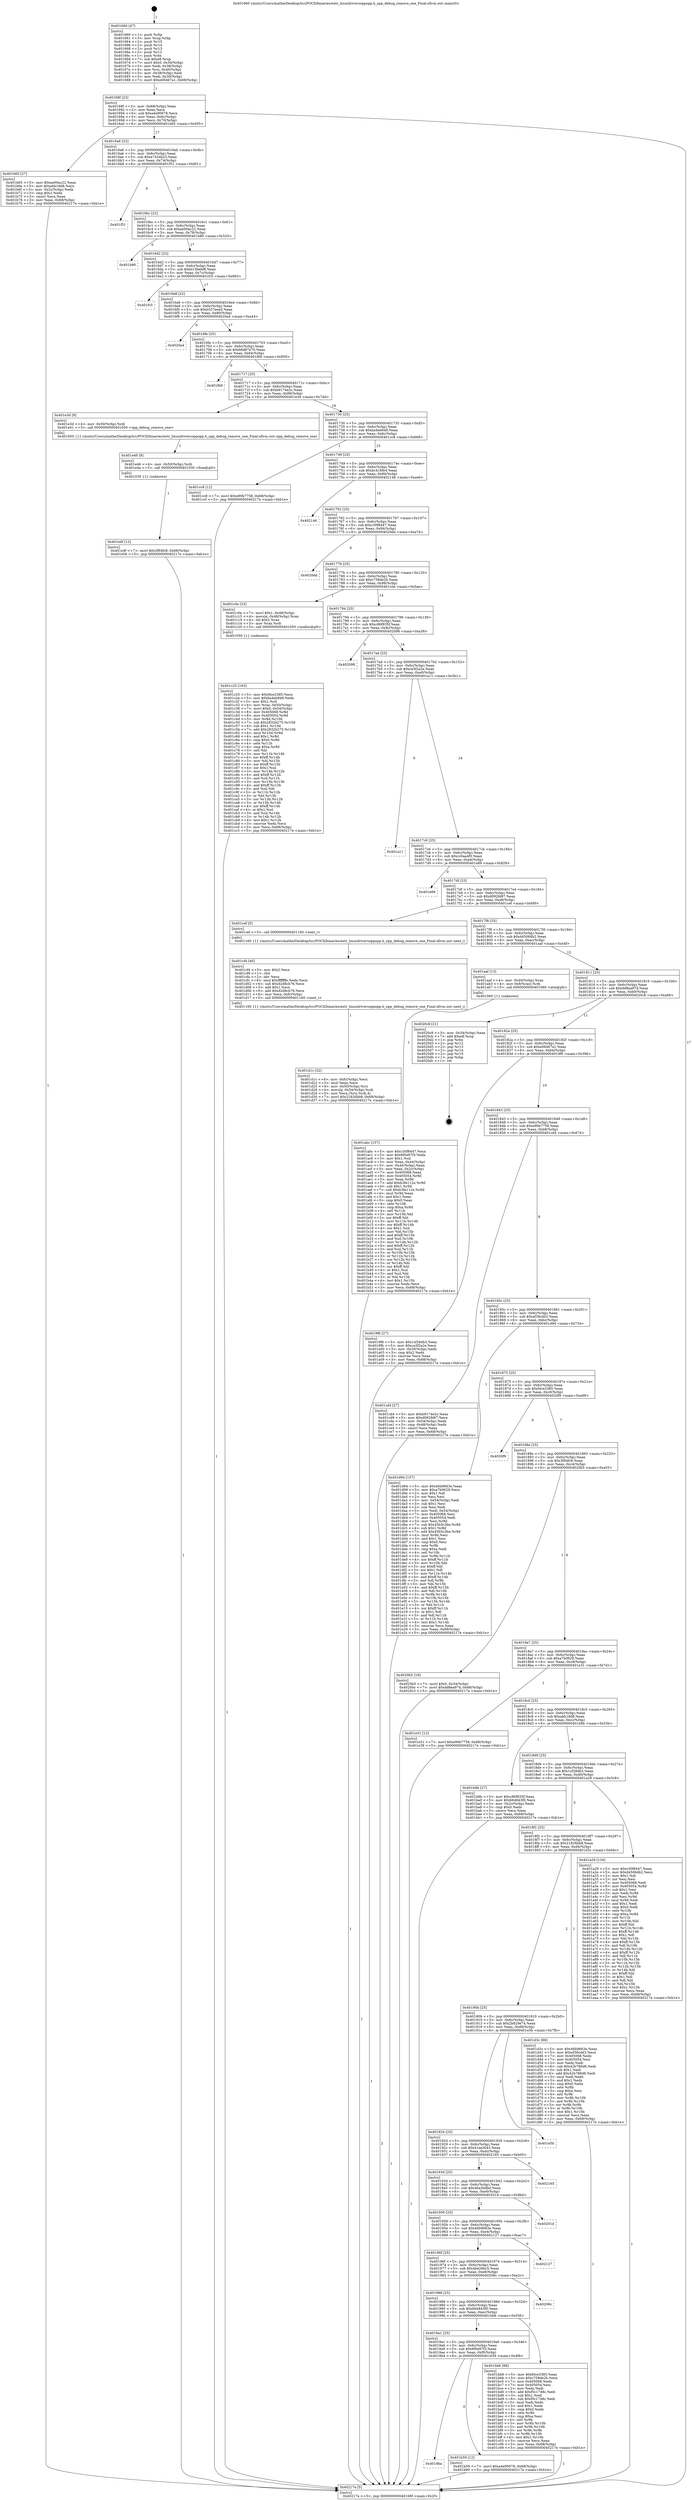 digraph "0x401660" {
  label = "0x401660 (/mnt/c/Users/mathe/Desktop/tcc/POCII/binaries/extr_linuxdriversoppopp.h_opp_debug_remove_one_Final-ollvm.out::main(0))"
  labelloc = "t"
  node[shape=record]

  Entry [label="",width=0.3,height=0.3,shape=circle,fillcolor=black,style=filled]
  "0x40168f" [label="{
     0x40168f [23]\l
     | [instrs]\l
     &nbsp;&nbsp;0x40168f \<+3\>: mov -0x68(%rbp),%eax\l
     &nbsp;&nbsp;0x401692 \<+2\>: mov %eax,%ecx\l
     &nbsp;&nbsp;0x401694 \<+6\>: sub $0xa4e90678,%ecx\l
     &nbsp;&nbsp;0x40169a \<+3\>: mov %eax,-0x6c(%rbp)\l
     &nbsp;&nbsp;0x40169d \<+3\>: mov %ecx,-0x70(%rbp)\l
     &nbsp;&nbsp;0x4016a0 \<+6\>: je 0000000000401b65 \<main+0x505\>\l
  }"]
  "0x401b65" [label="{
     0x401b65 [27]\l
     | [instrs]\l
     &nbsp;&nbsp;0x401b65 \<+5\>: mov $0xae00ac22,%eax\l
     &nbsp;&nbsp;0x401b6a \<+5\>: mov $0xabb18d8,%ecx\l
     &nbsp;&nbsp;0x401b6f \<+3\>: mov -0x2c(%rbp),%edx\l
     &nbsp;&nbsp;0x401b72 \<+3\>: cmp $0x1,%edx\l
     &nbsp;&nbsp;0x401b75 \<+3\>: cmovl %ecx,%eax\l
     &nbsp;&nbsp;0x401b78 \<+3\>: mov %eax,-0x68(%rbp)\l
     &nbsp;&nbsp;0x401b7b \<+5\>: jmp 000000000040217e \<main+0xb1e\>\l
  }"]
  "0x4016a6" [label="{
     0x4016a6 [22]\l
     | [instrs]\l
     &nbsp;&nbsp;0x4016a6 \<+5\>: jmp 00000000004016ab \<main+0x4b\>\l
     &nbsp;&nbsp;0x4016ab \<+3\>: mov -0x6c(%rbp),%eax\l
     &nbsp;&nbsp;0x4016ae \<+5\>: sub $0xa7434b23,%eax\l
     &nbsp;&nbsp;0x4016b3 \<+3\>: mov %eax,-0x74(%rbp)\l
     &nbsp;&nbsp;0x4016b6 \<+6\>: je 0000000000401f51 \<main+0x8f1\>\l
  }"]
  Exit [label="",width=0.3,height=0.3,shape=circle,fillcolor=black,style=filled,peripheries=2]
  "0x401f51" [label="{
     0x401f51\l
  }", style=dashed]
  "0x4016bc" [label="{
     0x4016bc [22]\l
     | [instrs]\l
     &nbsp;&nbsp;0x4016bc \<+5\>: jmp 00000000004016c1 \<main+0x61\>\l
     &nbsp;&nbsp;0x4016c1 \<+3\>: mov -0x6c(%rbp),%eax\l
     &nbsp;&nbsp;0x4016c4 \<+5\>: sub $0xae00ac22,%eax\l
     &nbsp;&nbsp;0x4016c9 \<+3\>: mov %eax,-0x78(%rbp)\l
     &nbsp;&nbsp;0x4016cc \<+6\>: je 0000000000401b80 \<main+0x520\>\l
  }"]
  "0x401e4f" [label="{
     0x401e4f [12]\l
     | [instrs]\l
     &nbsp;&nbsp;0x401e4f \<+7\>: movl $0x3f94fc8,-0x68(%rbp)\l
     &nbsp;&nbsp;0x401e56 \<+5\>: jmp 000000000040217e \<main+0xb1e\>\l
  }"]
  "0x401b80" [label="{
     0x401b80\l
  }", style=dashed]
  "0x4016d2" [label="{
     0x4016d2 [22]\l
     | [instrs]\l
     &nbsp;&nbsp;0x4016d2 \<+5\>: jmp 00000000004016d7 \<main+0x77\>\l
     &nbsp;&nbsp;0x4016d7 \<+3\>: mov -0x6c(%rbp),%eax\l
     &nbsp;&nbsp;0x4016da \<+5\>: sub $0xb13bebf8,%eax\l
     &nbsp;&nbsp;0x4016df \<+3\>: mov %eax,-0x7c(%rbp)\l
     &nbsp;&nbsp;0x4016e2 \<+6\>: je 0000000000401fc5 \<main+0x965\>\l
  }"]
  "0x401e46" [label="{
     0x401e46 [9]\l
     | [instrs]\l
     &nbsp;&nbsp;0x401e46 \<+4\>: mov -0x50(%rbp),%rdi\l
     &nbsp;&nbsp;0x401e4a \<+5\>: call 0000000000401030 \<free@plt\>\l
     | [calls]\l
     &nbsp;&nbsp;0x401030 \{1\} (unknown)\l
  }"]
  "0x401fc5" [label="{
     0x401fc5\l
  }", style=dashed]
  "0x4016e8" [label="{
     0x4016e8 [22]\l
     | [instrs]\l
     &nbsp;&nbsp;0x4016e8 \<+5\>: jmp 00000000004016ed \<main+0x8d\>\l
     &nbsp;&nbsp;0x4016ed \<+3\>: mov -0x6c(%rbp),%eax\l
     &nbsp;&nbsp;0x4016f0 \<+5\>: sub $0xb537eea5,%eax\l
     &nbsp;&nbsp;0x4016f5 \<+3\>: mov %eax,-0x80(%rbp)\l
     &nbsp;&nbsp;0x4016f8 \<+6\>: je 00000000004020a4 \<main+0xa44\>\l
  }"]
  "0x401d1c" [label="{
     0x401d1c [32]\l
     | [instrs]\l
     &nbsp;&nbsp;0x401d1c \<+6\>: mov -0xfc(%rbp),%ecx\l
     &nbsp;&nbsp;0x401d22 \<+3\>: imul %eax,%ecx\l
     &nbsp;&nbsp;0x401d25 \<+4\>: mov -0x50(%rbp),%rsi\l
     &nbsp;&nbsp;0x401d29 \<+4\>: movslq -0x54(%rbp),%rdi\l
     &nbsp;&nbsp;0x401d2d \<+3\>: mov %ecx,(%rsi,%rdi,4)\l
     &nbsp;&nbsp;0x401d30 \<+7\>: movl $0x21826bb8,-0x68(%rbp)\l
     &nbsp;&nbsp;0x401d37 \<+5\>: jmp 000000000040217e \<main+0xb1e\>\l
  }"]
  "0x4020a4" [label="{
     0x4020a4\l
  }", style=dashed]
  "0x4016fe" [label="{
     0x4016fe [25]\l
     | [instrs]\l
     &nbsp;&nbsp;0x4016fe \<+5\>: jmp 0000000000401703 \<main+0xa3\>\l
     &nbsp;&nbsp;0x401703 \<+3\>: mov -0x6c(%rbp),%eax\l
     &nbsp;&nbsp;0x401706 \<+5\>: sub $0xb6d87e70,%eax\l
     &nbsp;&nbsp;0x40170b \<+6\>: mov %eax,-0x84(%rbp)\l
     &nbsp;&nbsp;0x401711 \<+6\>: je 0000000000401fb9 \<main+0x959\>\l
  }"]
  "0x401cf4" [label="{
     0x401cf4 [40]\l
     | [instrs]\l
     &nbsp;&nbsp;0x401cf4 \<+5\>: mov $0x2,%ecx\l
     &nbsp;&nbsp;0x401cf9 \<+1\>: cltd\l
     &nbsp;&nbsp;0x401cfa \<+2\>: idiv %ecx\l
     &nbsp;&nbsp;0x401cfc \<+6\>: imul $0xfffffffe,%edx,%ecx\l
     &nbsp;&nbsp;0x401d02 \<+6\>: sub $0xd2d8cb76,%ecx\l
     &nbsp;&nbsp;0x401d08 \<+3\>: add $0x1,%ecx\l
     &nbsp;&nbsp;0x401d0b \<+6\>: add $0xd2d8cb76,%ecx\l
     &nbsp;&nbsp;0x401d11 \<+6\>: mov %ecx,-0xfc(%rbp)\l
     &nbsp;&nbsp;0x401d17 \<+5\>: call 0000000000401160 \<next_i\>\l
     | [calls]\l
     &nbsp;&nbsp;0x401160 \{1\} (/mnt/c/Users/mathe/Desktop/tcc/POCII/binaries/extr_linuxdriversoppopp.h_opp_debug_remove_one_Final-ollvm.out::next_i)\l
  }"]
  "0x401fb9" [label="{
     0x401fb9\l
  }", style=dashed]
  "0x401717" [label="{
     0x401717 [25]\l
     | [instrs]\l
     &nbsp;&nbsp;0x401717 \<+5\>: jmp 000000000040171c \<main+0xbc\>\l
     &nbsp;&nbsp;0x40171c \<+3\>: mov -0x6c(%rbp),%eax\l
     &nbsp;&nbsp;0x40171f \<+5\>: sub $0xb9174e2c,%eax\l
     &nbsp;&nbsp;0x401724 \<+6\>: mov %eax,-0x88(%rbp)\l
     &nbsp;&nbsp;0x40172a \<+6\>: je 0000000000401e3d \<main+0x7dd\>\l
  }"]
  "0x401c25" [label="{
     0x401c25 [163]\l
     | [instrs]\l
     &nbsp;&nbsp;0x401c25 \<+5\>: mov $0xf4ce3385,%ecx\l
     &nbsp;&nbsp;0x401c2a \<+5\>: mov $0xba4eb949,%edx\l
     &nbsp;&nbsp;0x401c2f \<+3\>: mov $0x1,%sil\l
     &nbsp;&nbsp;0x401c32 \<+4\>: mov %rax,-0x50(%rbp)\l
     &nbsp;&nbsp;0x401c36 \<+7\>: movl $0x0,-0x54(%rbp)\l
     &nbsp;&nbsp;0x401c3d \<+8\>: mov 0x405068,%r8d\l
     &nbsp;&nbsp;0x401c45 \<+8\>: mov 0x405054,%r9d\l
     &nbsp;&nbsp;0x401c4d \<+3\>: mov %r8d,%r10d\l
     &nbsp;&nbsp;0x401c50 \<+7\>: sub $0x2832b275,%r10d\l
     &nbsp;&nbsp;0x401c57 \<+4\>: sub $0x1,%r10d\l
     &nbsp;&nbsp;0x401c5b \<+7\>: add $0x2832b275,%r10d\l
     &nbsp;&nbsp;0x401c62 \<+4\>: imul %r10d,%r8d\l
     &nbsp;&nbsp;0x401c66 \<+4\>: and $0x1,%r8d\l
     &nbsp;&nbsp;0x401c6a \<+4\>: cmp $0x0,%r8d\l
     &nbsp;&nbsp;0x401c6e \<+4\>: sete %r11b\l
     &nbsp;&nbsp;0x401c72 \<+4\>: cmp $0xa,%r9d\l
     &nbsp;&nbsp;0x401c76 \<+3\>: setl %bl\l
     &nbsp;&nbsp;0x401c79 \<+3\>: mov %r11b,%r14b\l
     &nbsp;&nbsp;0x401c7c \<+4\>: xor $0xff,%r14b\l
     &nbsp;&nbsp;0x401c80 \<+3\>: mov %bl,%r15b\l
     &nbsp;&nbsp;0x401c83 \<+4\>: xor $0xff,%r15b\l
     &nbsp;&nbsp;0x401c87 \<+4\>: xor $0x1,%sil\l
     &nbsp;&nbsp;0x401c8b \<+3\>: mov %r14b,%r12b\l
     &nbsp;&nbsp;0x401c8e \<+4\>: and $0xff,%r12b\l
     &nbsp;&nbsp;0x401c92 \<+3\>: and %sil,%r11b\l
     &nbsp;&nbsp;0x401c95 \<+3\>: mov %r15b,%r13b\l
     &nbsp;&nbsp;0x401c98 \<+4\>: and $0xff,%r13b\l
     &nbsp;&nbsp;0x401c9c \<+3\>: and %sil,%bl\l
     &nbsp;&nbsp;0x401c9f \<+3\>: or %r11b,%r12b\l
     &nbsp;&nbsp;0x401ca2 \<+3\>: or %bl,%r13b\l
     &nbsp;&nbsp;0x401ca5 \<+3\>: xor %r13b,%r12b\l
     &nbsp;&nbsp;0x401ca8 \<+3\>: or %r15b,%r14b\l
     &nbsp;&nbsp;0x401cab \<+4\>: xor $0xff,%r14b\l
     &nbsp;&nbsp;0x401caf \<+4\>: or $0x1,%sil\l
     &nbsp;&nbsp;0x401cb3 \<+3\>: and %sil,%r14b\l
     &nbsp;&nbsp;0x401cb6 \<+3\>: or %r14b,%r12b\l
     &nbsp;&nbsp;0x401cb9 \<+4\>: test $0x1,%r12b\l
     &nbsp;&nbsp;0x401cbd \<+3\>: cmovne %edx,%ecx\l
     &nbsp;&nbsp;0x401cc0 \<+3\>: mov %ecx,-0x68(%rbp)\l
     &nbsp;&nbsp;0x401cc3 \<+5\>: jmp 000000000040217e \<main+0xb1e\>\l
  }"]
  "0x401e3d" [label="{
     0x401e3d [9]\l
     | [instrs]\l
     &nbsp;&nbsp;0x401e3d \<+4\>: mov -0x50(%rbp),%rdi\l
     &nbsp;&nbsp;0x401e41 \<+5\>: call 0000000000401650 \<opp_debug_remove_one\>\l
     | [calls]\l
     &nbsp;&nbsp;0x401650 \{1\} (/mnt/c/Users/mathe/Desktop/tcc/POCII/binaries/extr_linuxdriversoppopp.h_opp_debug_remove_one_Final-ollvm.out::opp_debug_remove_one)\l
  }"]
  "0x401730" [label="{
     0x401730 [25]\l
     | [instrs]\l
     &nbsp;&nbsp;0x401730 \<+5\>: jmp 0000000000401735 \<main+0xd5\>\l
     &nbsp;&nbsp;0x401735 \<+3\>: mov -0x6c(%rbp),%eax\l
     &nbsp;&nbsp;0x401738 \<+5\>: sub $0xba4eb949,%eax\l
     &nbsp;&nbsp;0x40173d \<+6\>: mov %eax,-0x8c(%rbp)\l
     &nbsp;&nbsp;0x401743 \<+6\>: je 0000000000401cc8 \<main+0x668\>\l
  }"]
  "0x4019ba" [label="{
     0x4019ba\l
  }", style=dashed]
  "0x401cc8" [label="{
     0x401cc8 [12]\l
     | [instrs]\l
     &nbsp;&nbsp;0x401cc8 \<+7\>: movl $0xe90b7758,-0x68(%rbp)\l
     &nbsp;&nbsp;0x401ccf \<+5\>: jmp 000000000040217e \<main+0xb1e\>\l
  }"]
  "0x401749" [label="{
     0x401749 [25]\l
     | [instrs]\l
     &nbsp;&nbsp;0x401749 \<+5\>: jmp 000000000040174e \<main+0xee\>\l
     &nbsp;&nbsp;0x40174e \<+3\>: mov -0x6c(%rbp),%eax\l
     &nbsp;&nbsp;0x401751 \<+5\>: sub $0xbc418fe4,%eax\l
     &nbsp;&nbsp;0x401756 \<+6\>: mov %eax,-0x90(%rbp)\l
     &nbsp;&nbsp;0x40175c \<+6\>: je 0000000000402146 \<main+0xae6\>\l
  }"]
  "0x401b59" [label="{
     0x401b59 [12]\l
     | [instrs]\l
     &nbsp;&nbsp;0x401b59 \<+7\>: movl $0xa4e90678,-0x68(%rbp)\l
     &nbsp;&nbsp;0x401b60 \<+5\>: jmp 000000000040217e \<main+0xb1e\>\l
  }"]
  "0x402146" [label="{
     0x402146\l
  }", style=dashed]
  "0x401762" [label="{
     0x401762 [25]\l
     | [instrs]\l
     &nbsp;&nbsp;0x401762 \<+5\>: jmp 0000000000401767 \<main+0x107\>\l
     &nbsp;&nbsp;0x401767 \<+3\>: mov -0x6c(%rbp),%eax\l
     &nbsp;&nbsp;0x40176a \<+5\>: sub $0xc30f8447,%eax\l
     &nbsp;&nbsp;0x40176f \<+6\>: mov %eax,-0x94(%rbp)\l
     &nbsp;&nbsp;0x401775 \<+6\>: je 00000000004020dd \<main+0xa7d\>\l
  }"]
  "0x4019a1" [label="{
     0x4019a1 [25]\l
     | [instrs]\l
     &nbsp;&nbsp;0x4019a1 \<+5\>: jmp 00000000004019a6 \<main+0x346\>\l
     &nbsp;&nbsp;0x4019a6 \<+3\>: mov -0x6c(%rbp),%eax\l
     &nbsp;&nbsp;0x4019a9 \<+5\>: sub $0x6f0e97f3,%eax\l
     &nbsp;&nbsp;0x4019ae \<+6\>: mov %eax,-0xf0(%rbp)\l
     &nbsp;&nbsp;0x4019b4 \<+6\>: je 0000000000401b59 \<main+0x4f9\>\l
  }"]
  "0x4020dd" [label="{
     0x4020dd\l
  }", style=dashed]
  "0x40177b" [label="{
     0x40177b [25]\l
     | [instrs]\l
     &nbsp;&nbsp;0x40177b \<+5\>: jmp 0000000000401780 \<main+0x120\>\l
     &nbsp;&nbsp;0x401780 \<+3\>: mov -0x6c(%rbp),%eax\l
     &nbsp;&nbsp;0x401783 \<+5\>: sub $0xc758de2b,%eax\l
     &nbsp;&nbsp;0x401788 \<+6\>: mov %eax,-0x98(%rbp)\l
     &nbsp;&nbsp;0x40178e \<+6\>: je 0000000000401c0e \<main+0x5ae\>\l
  }"]
  "0x401bb6" [label="{
     0x401bb6 [88]\l
     | [instrs]\l
     &nbsp;&nbsp;0x401bb6 \<+5\>: mov $0xf4ce3385,%eax\l
     &nbsp;&nbsp;0x401bbb \<+5\>: mov $0xc758de2b,%ecx\l
     &nbsp;&nbsp;0x401bc0 \<+7\>: mov 0x405068,%edx\l
     &nbsp;&nbsp;0x401bc7 \<+7\>: mov 0x405054,%esi\l
     &nbsp;&nbsp;0x401bce \<+2\>: mov %edx,%edi\l
     &nbsp;&nbsp;0x401bd0 \<+6\>: add $0xf5c1748c,%edi\l
     &nbsp;&nbsp;0x401bd6 \<+3\>: sub $0x1,%edi\l
     &nbsp;&nbsp;0x401bd9 \<+6\>: sub $0xf5c1748c,%edi\l
     &nbsp;&nbsp;0x401bdf \<+3\>: imul %edi,%edx\l
     &nbsp;&nbsp;0x401be2 \<+3\>: and $0x1,%edx\l
     &nbsp;&nbsp;0x401be5 \<+3\>: cmp $0x0,%edx\l
     &nbsp;&nbsp;0x401be8 \<+4\>: sete %r8b\l
     &nbsp;&nbsp;0x401bec \<+3\>: cmp $0xa,%esi\l
     &nbsp;&nbsp;0x401bef \<+4\>: setl %r9b\l
     &nbsp;&nbsp;0x401bf3 \<+3\>: mov %r8b,%r10b\l
     &nbsp;&nbsp;0x401bf6 \<+3\>: and %r9b,%r10b\l
     &nbsp;&nbsp;0x401bf9 \<+3\>: xor %r9b,%r8b\l
     &nbsp;&nbsp;0x401bfc \<+3\>: or %r8b,%r10b\l
     &nbsp;&nbsp;0x401bff \<+4\>: test $0x1,%r10b\l
     &nbsp;&nbsp;0x401c03 \<+3\>: cmovne %ecx,%eax\l
     &nbsp;&nbsp;0x401c06 \<+3\>: mov %eax,-0x68(%rbp)\l
     &nbsp;&nbsp;0x401c09 \<+5\>: jmp 000000000040217e \<main+0xb1e\>\l
  }"]
  "0x401c0e" [label="{
     0x401c0e [23]\l
     | [instrs]\l
     &nbsp;&nbsp;0x401c0e \<+7\>: movl $0x1,-0x48(%rbp)\l
     &nbsp;&nbsp;0x401c15 \<+4\>: movslq -0x48(%rbp),%rax\l
     &nbsp;&nbsp;0x401c19 \<+4\>: shl $0x2,%rax\l
     &nbsp;&nbsp;0x401c1d \<+3\>: mov %rax,%rdi\l
     &nbsp;&nbsp;0x401c20 \<+5\>: call 0000000000401050 \<malloc@plt\>\l
     | [calls]\l
     &nbsp;&nbsp;0x401050 \{1\} (unknown)\l
  }"]
  "0x401794" [label="{
     0x401794 [25]\l
     | [instrs]\l
     &nbsp;&nbsp;0x401794 \<+5\>: jmp 0000000000401799 \<main+0x139\>\l
     &nbsp;&nbsp;0x401799 \<+3\>: mov -0x6c(%rbp),%eax\l
     &nbsp;&nbsp;0x40179c \<+5\>: sub $0xc86f935f,%eax\l
     &nbsp;&nbsp;0x4017a1 \<+6\>: mov %eax,-0x9c(%rbp)\l
     &nbsp;&nbsp;0x4017a7 \<+6\>: je 0000000000402098 \<main+0xa38\>\l
  }"]
  "0x401988" [label="{
     0x401988 [25]\l
     | [instrs]\l
     &nbsp;&nbsp;0x401988 \<+5\>: jmp 000000000040198d \<main+0x32d\>\l
     &nbsp;&nbsp;0x40198d \<+3\>: mov -0x6c(%rbp),%eax\l
     &nbsp;&nbsp;0x401990 \<+5\>: sub $0x664843f0,%eax\l
     &nbsp;&nbsp;0x401995 \<+6\>: mov %eax,-0xec(%rbp)\l
     &nbsp;&nbsp;0x40199b \<+6\>: je 0000000000401bb6 \<main+0x556\>\l
  }"]
  "0x402098" [label="{
     0x402098\l
  }", style=dashed]
  "0x4017ad" [label="{
     0x4017ad [25]\l
     | [instrs]\l
     &nbsp;&nbsp;0x4017ad \<+5\>: jmp 00000000004017b2 \<main+0x152\>\l
     &nbsp;&nbsp;0x4017b2 \<+3\>: mov -0x6c(%rbp),%eax\l
     &nbsp;&nbsp;0x4017b5 \<+5\>: sub $0xca3f2a2e,%eax\l
     &nbsp;&nbsp;0x4017ba \<+6\>: mov %eax,-0xa0(%rbp)\l
     &nbsp;&nbsp;0x4017c0 \<+6\>: je 0000000000401a11 \<main+0x3b1\>\l
  }"]
  "0x40208c" [label="{
     0x40208c\l
  }", style=dashed]
  "0x401a11" [label="{
     0x401a11\l
  }", style=dashed]
  "0x4017c6" [label="{
     0x4017c6 [25]\l
     | [instrs]\l
     &nbsp;&nbsp;0x4017c6 \<+5\>: jmp 00000000004017cb \<main+0x16b\>\l
     &nbsp;&nbsp;0x4017cb \<+3\>: mov -0x6c(%rbp),%eax\l
     &nbsp;&nbsp;0x4017ce \<+5\>: sub $0xcc0aa4f3,%eax\l
     &nbsp;&nbsp;0x4017d3 \<+6\>: mov %eax,-0xa4(%rbp)\l
     &nbsp;&nbsp;0x4017d9 \<+6\>: je 0000000000401e89 \<main+0x829\>\l
  }"]
  "0x40196f" [label="{
     0x40196f [25]\l
     | [instrs]\l
     &nbsp;&nbsp;0x40196f \<+5\>: jmp 0000000000401974 \<main+0x314\>\l
     &nbsp;&nbsp;0x401974 \<+3\>: mov -0x6c(%rbp),%eax\l
     &nbsp;&nbsp;0x401977 \<+5\>: sub $0x4be26bc5,%eax\l
     &nbsp;&nbsp;0x40197c \<+6\>: mov %eax,-0xe8(%rbp)\l
     &nbsp;&nbsp;0x401982 \<+6\>: je 000000000040208c \<main+0xa2c\>\l
  }"]
  "0x401e89" [label="{
     0x401e89\l
  }", style=dashed]
  "0x4017df" [label="{
     0x4017df [25]\l
     | [instrs]\l
     &nbsp;&nbsp;0x4017df \<+5\>: jmp 00000000004017e4 \<main+0x184\>\l
     &nbsp;&nbsp;0x4017e4 \<+3\>: mov -0x6c(%rbp),%eax\l
     &nbsp;&nbsp;0x4017e7 \<+5\>: sub $0xd092fd87,%eax\l
     &nbsp;&nbsp;0x4017ec \<+6\>: mov %eax,-0xa8(%rbp)\l
     &nbsp;&nbsp;0x4017f2 \<+6\>: je 0000000000401cef \<main+0x68f\>\l
  }"]
  "0x402127" [label="{
     0x402127\l
  }", style=dashed]
  "0x401cef" [label="{
     0x401cef [5]\l
     | [instrs]\l
     &nbsp;&nbsp;0x401cef \<+5\>: call 0000000000401160 \<next_i\>\l
     | [calls]\l
     &nbsp;&nbsp;0x401160 \{1\} (/mnt/c/Users/mathe/Desktop/tcc/POCII/binaries/extr_linuxdriversoppopp.h_opp_debug_remove_one_Final-ollvm.out::next_i)\l
  }"]
  "0x4017f8" [label="{
     0x4017f8 [25]\l
     | [instrs]\l
     &nbsp;&nbsp;0x4017f8 \<+5\>: jmp 00000000004017fd \<main+0x19d\>\l
     &nbsp;&nbsp;0x4017fd \<+3\>: mov -0x6c(%rbp),%eax\l
     &nbsp;&nbsp;0x401800 \<+5\>: sub $0xd4506db2,%eax\l
     &nbsp;&nbsp;0x401805 \<+6\>: mov %eax,-0xac(%rbp)\l
     &nbsp;&nbsp;0x40180b \<+6\>: je 0000000000401aaf \<main+0x44f\>\l
  }"]
  "0x401956" [label="{
     0x401956 [25]\l
     | [instrs]\l
     &nbsp;&nbsp;0x401956 \<+5\>: jmp 000000000040195b \<main+0x2fb\>\l
     &nbsp;&nbsp;0x40195b \<+3\>: mov -0x6c(%rbp),%eax\l
     &nbsp;&nbsp;0x40195e \<+5\>: sub $0x46b9663e,%eax\l
     &nbsp;&nbsp;0x401963 \<+6\>: mov %eax,-0xe4(%rbp)\l
     &nbsp;&nbsp;0x401969 \<+6\>: je 0000000000402127 \<main+0xac7\>\l
  }"]
  "0x401aaf" [label="{
     0x401aaf [13]\l
     | [instrs]\l
     &nbsp;&nbsp;0x401aaf \<+4\>: mov -0x40(%rbp),%rax\l
     &nbsp;&nbsp;0x401ab3 \<+4\>: mov 0x8(%rax),%rdi\l
     &nbsp;&nbsp;0x401ab7 \<+5\>: call 0000000000401060 \<atoi@plt\>\l
     | [calls]\l
     &nbsp;&nbsp;0x401060 \{1\} (unknown)\l
  }"]
  "0x401811" [label="{
     0x401811 [25]\l
     | [instrs]\l
     &nbsp;&nbsp;0x401811 \<+5\>: jmp 0000000000401816 \<main+0x1b6\>\l
     &nbsp;&nbsp;0x401816 \<+3\>: mov -0x6c(%rbp),%eax\l
     &nbsp;&nbsp;0x401819 \<+5\>: sub $0xdd8ea97d,%eax\l
     &nbsp;&nbsp;0x40181e \<+6\>: mov %eax,-0xb0(%rbp)\l
     &nbsp;&nbsp;0x401824 \<+6\>: je 00000000004020c8 \<main+0xa68\>\l
  }"]
  "0x40201d" [label="{
     0x40201d\l
  }", style=dashed]
  "0x4020c8" [label="{
     0x4020c8 [21]\l
     | [instrs]\l
     &nbsp;&nbsp;0x4020c8 \<+3\>: mov -0x34(%rbp),%eax\l
     &nbsp;&nbsp;0x4020cb \<+7\>: add $0xe8,%rsp\l
     &nbsp;&nbsp;0x4020d2 \<+1\>: pop %rbx\l
     &nbsp;&nbsp;0x4020d3 \<+2\>: pop %r12\l
     &nbsp;&nbsp;0x4020d5 \<+2\>: pop %r13\l
     &nbsp;&nbsp;0x4020d7 \<+2\>: pop %r14\l
     &nbsp;&nbsp;0x4020d9 \<+2\>: pop %r15\l
     &nbsp;&nbsp;0x4020db \<+1\>: pop %rbp\l
     &nbsp;&nbsp;0x4020dc \<+1\>: ret\l
  }"]
  "0x40182a" [label="{
     0x40182a [25]\l
     | [instrs]\l
     &nbsp;&nbsp;0x40182a \<+5\>: jmp 000000000040182f \<main+0x1cf\>\l
     &nbsp;&nbsp;0x40182f \<+3\>: mov -0x6c(%rbp),%eax\l
     &nbsp;&nbsp;0x401832 \<+5\>: sub $0xe06467a1,%eax\l
     &nbsp;&nbsp;0x401837 \<+6\>: mov %eax,-0xb4(%rbp)\l
     &nbsp;&nbsp;0x40183d \<+6\>: je 00000000004019f6 \<main+0x396\>\l
  }"]
  "0x40193d" [label="{
     0x40193d [25]\l
     | [instrs]\l
     &nbsp;&nbsp;0x40193d \<+5\>: jmp 0000000000401942 \<main+0x2e2\>\l
     &nbsp;&nbsp;0x401942 \<+3\>: mov -0x6c(%rbp),%eax\l
     &nbsp;&nbsp;0x401945 \<+5\>: sub $0x46a2bdbd,%eax\l
     &nbsp;&nbsp;0x40194a \<+6\>: mov %eax,-0xe0(%rbp)\l
     &nbsp;&nbsp;0x401950 \<+6\>: je 000000000040201d \<main+0x9bd\>\l
  }"]
  "0x4019f6" [label="{
     0x4019f6 [27]\l
     | [instrs]\l
     &nbsp;&nbsp;0x4019f6 \<+5\>: mov $0x1cf28db3,%eax\l
     &nbsp;&nbsp;0x4019fb \<+5\>: mov $0xca3f2a2e,%ecx\l
     &nbsp;&nbsp;0x401a00 \<+3\>: mov -0x30(%rbp),%edx\l
     &nbsp;&nbsp;0x401a03 \<+3\>: cmp $0x2,%edx\l
     &nbsp;&nbsp;0x401a06 \<+3\>: cmovne %ecx,%eax\l
     &nbsp;&nbsp;0x401a09 \<+3\>: mov %eax,-0x68(%rbp)\l
     &nbsp;&nbsp;0x401a0c \<+5\>: jmp 000000000040217e \<main+0xb1e\>\l
  }"]
  "0x401843" [label="{
     0x401843 [25]\l
     | [instrs]\l
     &nbsp;&nbsp;0x401843 \<+5\>: jmp 0000000000401848 \<main+0x1e8\>\l
     &nbsp;&nbsp;0x401848 \<+3\>: mov -0x6c(%rbp),%eax\l
     &nbsp;&nbsp;0x40184b \<+5\>: sub $0xe90b7758,%eax\l
     &nbsp;&nbsp;0x401850 \<+6\>: mov %eax,-0xb8(%rbp)\l
     &nbsp;&nbsp;0x401856 \<+6\>: je 0000000000401cd4 \<main+0x674\>\l
  }"]
  "0x40217e" [label="{
     0x40217e [5]\l
     | [instrs]\l
     &nbsp;&nbsp;0x40217e \<+5\>: jmp 000000000040168f \<main+0x2f\>\l
  }"]
  "0x401660" [label="{
     0x401660 [47]\l
     | [instrs]\l
     &nbsp;&nbsp;0x401660 \<+1\>: push %rbp\l
     &nbsp;&nbsp;0x401661 \<+3\>: mov %rsp,%rbp\l
     &nbsp;&nbsp;0x401664 \<+2\>: push %r15\l
     &nbsp;&nbsp;0x401666 \<+2\>: push %r14\l
     &nbsp;&nbsp;0x401668 \<+2\>: push %r13\l
     &nbsp;&nbsp;0x40166a \<+2\>: push %r12\l
     &nbsp;&nbsp;0x40166c \<+1\>: push %rbx\l
     &nbsp;&nbsp;0x40166d \<+7\>: sub $0xe8,%rsp\l
     &nbsp;&nbsp;0x401674 \<+7\>: movl $0x0,-0x34(%rbp)\l
     &nbsp;&nbsp;0x40167b \<+3\>: mov %edi,-0x38(%rbp)\l
     &nbsp;&nbsp;0x40167e \<+4\>: mov %rsi,-0x40(%rbp)\l
     &nbsp;&nbsp;0x401682 \<+3\>: mov -0x38(%rbp),%edi\l
     &nbsp;&nbsp;0x401685 \<+3\>: mov %edi,-0x30(%rbp)\l
     &nbsp;&nbsp;0x401688 \<+7\>: movl $0xe06467a1,-0x68(%rbp)\l
  }"]
  "0x402165" [label="{
     0x402165\l
  }", style=dashed]
  "0x401cd4" [label="{
     0x401cd4 [27]\l
     | [instrs]\l
     &nbsp;&nbsp;0x401cd4 \<+5\>: mov $0xb9174e2c,%eax\l
     &nbsp;&nbsp;0x401cd9 \<+5\>: mov $0xd092fd87,%ecx\l
     &nbsp;&nbsp;0x401cde \<+3\>: mov -0x54(%rbp),%edx\l
     &nbsp;&nbsp;0x401ce1 \<+3\>: cmp -0x48(%rbp),%edx\l
     &nbsp;&nbsp;0x401ce4 \<+3\>: cmovl %ecx,%eax\l
     &nbsp;&nbsp;0x401ce7 \<+3\>: mov %eax,-0x68(%rbp)\l
     &nbsp;&nbsp;0x401cea \<+5\>: jmp 000000000040217e \<main+0xb1e\>\l
  }"]
  "0x40185c" [label="{
     0x40185c [25]\l
     | [instrs]\l
     &nbsp;&nbsp;0x40185c \<+5\>: jmp 0000000000401861 \<main+0x201\>\l
     &nbsp;&nbsp;0x401861 \<+3\>: mov -0x6c(%rbp),%eax\l
     &nbsp;&nbsp;0x401864 \<+5\>: sub $0xef39cdd3,%eax\l
     &nbsp;&nbsp;0x401869 \<+6\>: mov %eax,-0xbc(%rbp)\l
     &nbsp;&nbsp;0x40186f \<+6\>: je 0000000000401d94 \<main+0x734\>\l
  }"]
  "0x401924" [label="{
     0x401924 [25]\l
     | [instrs]\l
     &nbsp;&nbsp;0x401924 \<+5\>: jmp 0000000000401929 \<main+0x2c9\>\l
     &nbsp;&nbsp;0x401929 \<+3\>: mov -0x6c(%rbp),%eax\l
     &nbsp;&nbsp;0x40192c \<+5\>: sub $0x41ae2643,%eax\l
     &nbsp;&nbsp;0x401931 \<+6\>: mov %eax,-0xdc(%rbp)\l
     &nbsp;&nbsp;0x401937 \<+6\>: je 0000000000402165 \<main+0xb05\>\l
  }"]
  "0x401d94" [label="{
     0x401d94 [157]\l
     | [instrs]\l
     &nbsp;&nbsp;0x401d94 \<+5\>: mov $0x46b9663e,%eax\l
     &nbsp;&nbsp;0x401d99 \<+5\>: mov $0xa7b0629,%ecx\l
     &nbsp;&nbsp;0x401d9e \<+2\>: mov $0x1,%dl\l
     &nbsp;&nbsp;0x401da0 \<+2\>: xor %esi,%esi\l
     &nbsp;&nbsp;0x401da2 \<+3\>: mov -0x54(%rbp),%edi\l
     &nbsp;&nbsp;0x401da5 \<+3\>: sub $0x1,%esi\l
     &nbsp;&nbsp;0x401da8 \<+2\>: sub %esi,%edi\l
     &nbsp;&nbsp;0x401daa \<+3\>: mov %edi,-0x54(%rbp)\l
     &nbsp;&nbsp;0x401dad \<+7\>: mov 0x405068,%esi\l
     &nbsp;&nbsp;0x401db4 \<+7\>: mov 0x405054,%edi\l
     &nbsp;&nbsp;0x401dbb \<+3\>: mov %esi,%r8d\l
     &nbsp;&nbsp;0x401dbe \<+7\>: sub $0x45b5c3be,%r8d\l
     &nbsp;&nbsp;0x401dc5 \<+4\>: sub $0x1,%r8d\l
     &nbsp;&nbsp;0x401dc9 \<+7\>: add $0x45b5c3be,%r8d\l
     &nbsp;&nbsp;0x401dd0 \<+4\>: imul %r8d,%esi\l
     &nbsp;&nbsp;0x401dd4 \<+3\>: and $0x1,%esi\l
     &nbsp;&nbsp;0x401dd7 \<+3\>: cmp $0x0,%esi\l
     &nbsp;&nbsp;0x401dda \<+4\>: sete %r9b\l
     &nbsp;&nbsp;0x401dde \<+3\>: cmp $0xa,%edi\l
     &nbsp;&nbsp;0x401de1 \<+4\>: setl %r10b\l
     &nbsp;&nbsp;0x401de5 \<+3\>: mov %r9b,%r11b\l
     &nbsp;&nbsp;0x401de8 \<+4\>: xor $0xff,%r11b\l
     &nbsp;&nbsp;0x401dec \<+3\>: mov %r10b,%bl\l
     &nbsp;&nbsp;0x401def \<+3\>: xor $0xff,%bl\l
     &nbsp;&nbsp;0x401df2 \<+3\>: xor $0x1,%dl\l
     &nbsp;&nbsp;0x401df5 \<+3\>: mov %r11b,%r14b\l
     &nbsp;&nbsp;0x401df8 \<+4\>: and $0xff,%r14b\l
     &nbsp;&nbsp;0x401dfc \<+3\>: and %dl,%r9b\l
     &nbsp;&nbsp;0x401dff \<+3\>: mov %bl,%r15b\l
     &nbsp;&nbsp;0x401e02 \<+4\>: and $0xff,%r15b\l
     &nbsp;&nbsp;0x401e06 \<+3\>: and %dl,%r10b\l
     &nbsp;&nbsp;0x401e09 \<+3\>: or %r9b,%r14b\l
     &nbsp;&nbsp;0x401e0c \<+3\>: or %r10b,%r15b\l
     &nbsp;&nbsp;0x401e0f \<+3\>: xor %r15b,%r14b\l
     &nbsp;&nbsp;0x401e12 \<+3\>: or %bl,%r11b\l
     &nbsp;&nbsp;0x401e15 \<+4\>: xor $0xff,%r11b\l
     &nbsp;&nbsp;0x401e19 \<+3\>: or $0x1,%dl\l
     &nbsp;&nbsp;0x401e1c \<+3\>: and %dl,%r11b\l
     &nbsp;&nbsp;0x401e1f \<+3\>: or %r11b,%r14b\l
     &nbsp;&nbsp;0x401e22 \<+4\>: test $0x1,%r14b\l
     &nbsp;&nbsp;0x401e26 \<+3\>: cmovne %ecx,%eax\l
     &nbsp;&nbsp;0x401e29 \<+3\>: mov %eax,-0x68(%rbp)\l
     &nbsp;&nbsp;0x401e2c \<+5\>: jmp 000000000040217e \<main+0xb1e\>\l
  }"]
  "0x401875" [label="{
     0x401875 [25]\l
     | [instrs]\l
     &nbsp;&nbsp;0x401875 \<+5\>: jmp 000000000040187a \<main+0x21a\>\l
     &nbsp;&nbsp;0x40187a \<+3\>: mov -0x6c(%rbp),%eax\l
     &nbsp;&nbsp;0x40187d \<+5\>: sub $0xf4ce3385,%eax\l
     &nbsp;&nbsp;0x401882 \<+6\>: mov %eax,-0xc0(%rbp)\l
     &nbsp;&nbsp;0x401888 \<+6\>: je 00000000004020f9 \<main+0xa99\>\l
  }"]
  "0x401e5b" [label="{
     0x401e5b\l
  }", style=dashed]
  "0x4020f9" [label="{
     0x4020f9\l
  }", style=dashed]
  "0x40188e" [label="{
     0x40188e [25]\l
     | [instrs]\l
     &nbsp;&nbsp;0x40188e \<+5\>: jmp 0000000000401893 \<main+0x233\>\l
     &nbsp;&nbsp;0x401893 \<+3\>: mov -0x6c(%rbp),%eax\l
     &nbsp;&nbsp;0x401896 \<+5\>: sub $0x3f94fc8,%eax\l
     &nbsp;&nbsp;0x40189b \<+6\>: mov %eax,-0xc4(%rbp)\l
     &nbsp;&nbsp;0x4018a1 \<+6\>: je 00000000004020b5 \<main+0xa55\>\l
  }"]
  "0x40190b" [label="{
     0x40190b [25]\l
     | [instrs]\l
     &nbsp;&nbsp;0x40190b \<+5\>: jmp 0000000000401910 \<main+0x2b0\>\l
     &nbsp;&nbsp;0x401910 \<+3\>: mov -0x6c(%rbp),%eax\l
     &nbsp;&nbsp;0x401913 \<+5\>: sub $0x2b829e74,%eax\l
     &nbsp;&nbsp;0x401918 \<+6\>: mov %eax,-0xd8(%rbp)\l
     &nbsp;&nbsp;0x40191e \<+6\>: je 0000000000401e5b \<main+0x7fb\>\l
  }"]
  "0x4020b5" [label="{
     0x4020b5 [19]\l
     | [instrs]\l
     &nbsp;&nbsp;0x4020b5 \<+7\>: movl $0x0,-0x34(%rbp)\l
     &nbsp;&nbsp;0x4020bc \<+7\>: movl $0xdd8ea97d,-0x68(%rbp)\l
     &nbsp;&nbsp;0x4020c3 \<+5\>: jmp 000000000040217e \<main+0xb1e\>\l
  }"]
  "0x4018a7" [label="{
     0x4018a7 [25]\l
     | [instrs]\l
     &nbsp;&nbsp;0x4018a7 \<+5\>: jmp 00000000004018ac \<main+0x24c\>\l
     &nbsp;&nbsp;0x4018ac \<+3\>: mov -0x6c(%rbp),%eax\l
     &nbsp;&nbsp;0x4018af \<+5\>: sub $0xa7b0629,%eax\l
     &nbsp;&nbsp;0x4018b4 \<+6\>: mov %eax,-0xc8(%rbp)\l
     &nbsp;&nbsp;0x4018ba \<+6\>: je 0000000000401e31 \<main+0x7d1\>\l
  }"]
  "0x401d3c" [label="{
     0x401d3c [88]\l
     | [instrs]\l
     &nbsp;&nbsp;0x401d3c \<+5\>: mov $0x46b9663e,%eax\l
     &nbsp;&nbsp;0x401d41 \<+5\>: mov $0xef39cdd3,%ecx\l
     &nbsp;&nbsp;0x401d46 \<+7\>: mov 0x405068,%edx\l
     &nbsp;&nbsp;0x401d4d \<+7\>: mov 0x405054,%esi\l
     &nbsp;&nbsp;0x401d54 \<+2\>: mov %edx,%edi\l
     &nbsp;&nbsp;0x401d56 \<+6\>: sub $0x42b786d6,%edi\l
     &nbsp;&nbsp;0x401d5c \<+3\>: sub $0x1,%edi\l
     &nbsp;&nbsp;0x401d5f \<+6\>: add $0x42b786d6,%edi\l
     &nbsp;&nbsp;0x401d65 \<+3\>: imul %edi,%edx\l
     &nbsp;&nbsp;0x401d68 \<+3\>: and $0x1,%edx\l
     &nbsp;&nbsp;0x401d6b \<+3\>: cmp $0x0,%edx\l
     &nbsp;&nbsp;0x401d6e \<+4\>: sete %r8b\l
     &nbsp;&nbsp;0x401d72 \<+3\>: cmp $0xa,%esi\l
     &nbsp;&nbsp;0x401d75 \<+4\>: setl %r9b\l
     &nbsp;&nbsp;0x401d79 \<+3\>: mov %r8b,%r10b\l
     &nbsp;&nbsp;0x401d7c \<+3\>: and %r9b,%r10b\l
     &nbsp;&nbsp;0x401d7f \<+3\>: xor %r9b,%r8b\l
     &nbsp;&nbsp;0x401d82 \<+3\>: or %r8b,%r10b\l
     &nbsp;&nbsp;0x401d85 \<+4\>: test $0x1,%r10b\l
     &nbsp;&nbsp;0x401d89 \<+3\>: cmovne %ecx,%eax\l
     &nbsp;&nbsp;0x401d8c \<+3\>: mov %eax,-0x68(%rbp)\l
     &nbsp;&nbsp;0x401d8f \<+5\>: jmp 000000000040217e \<main+0xb1e\>\l
  }"]
  "0x401e31" [label="{
     0x401e31 [12]\l
     | [instrs]\l
     &nbsp;&nbsp;0x401e31 \<+7\>: movl $0xe90b7758,-0x68(%rbp)\l
     &nbsp;&nbsp;0x401e38 \<+5\>: jmp 000000000040217e \<main+0xb1e\>\l
  }"]
  "0x4018c0" [label="{
     0x4018c0 [25]\l
     | [instrs]\l
     &nbsp;&nbsp;0x4018c0 \<+5\>: jmp 00000000004018c5 \<main+0x265\>\l
     &nbsp;&nbsp;0x4018c5 \<+3\>: mov -0x6c(%rbp),%eax\l
     &nbsp;&nbsp;0x4018c8 \<+5\>: sub $0xabb18d8,%eax\l
     &nbsp;&nbsp;0x4018cd \<+6\>: mov %eax,-0xcc(%rbp)\l
     &nbsp;&nbsp;0x4018d3 \<+6\>: je 0000000000401b9b \<main+0x53b\>\l
  }"]
  "0x401abc" [label="{
     0x401abc [157]\l
     | [instrs]\l
     &nbsp;&nbsp;0x401abc \<+5\>: mov $0xc30f8447,%ecx\l
     &nbsp;&nbsp;0x401ac1 \<+5\>: mov $0x6f0e97f3,%edx\l
     &nbsp;&nbsp;0x401ac6 \<+3\>: mov $0x1,%sil\l
     &nbsp;&nbsp;0x401ac9 \<+3\>: mov %eax,-0x44(%rbp)\l
     &nbsp;&nbsp;0x401acc \<+3\>: mov -0x44(%rbp),%eax\l
     &nbsp;&nbsp;0x401acf \<+3\>: mov %eax,-0x2c(%rbp)\l
     &nbsp;&nbsp;0x401ad2 \<+7\>: mov 0x405068,%eax\l
     &nbsp;&nbsp;0x401ad9 \<+8\>: mov 0x405054,%r8d\l
     &nbsp;&nbsp;0x401ae1 \<+3\>: mov %eax,%r9d\l
     &nbsp;&nbsp;0x401ae4 \<+7\>: add $0xb3fe112e,%r9d\l
     &nbsp;&nbsp;0x401aeb \<+4\>: sub $0x1,%r9d\l
     &nbsp;&nbsp;0x401aef \<+7\>: sub $0xb3fe112e,%r9d\l
     &nbsp;&nbsp;0x401af6 \<+4\>: imul %r9d,%eax\l
     &nbsp;&nbsp;0x401afa \<+3\>: and $0x1,%eax\l
     &nbsp;&nbsp;0x401afd \<+3\>: cmp $0x0,%eax\l
     &nbsp;&nbsp;0x401b00 \<+4\>: sete %r10b\l
     &nbsp;&nbsp;0x401b04 \<+4\>: cmp $0xa,%r8d\l
     &nbsp;&nbsp;0x401b08 \<+4\>: setl %r11b\l
     &nbsp;&nbsp;0x401b0c \<+3\>: mov %r10b,%bl\l
     &nbsp;&nbsp;0x401b0f \<+3\>: xor $0xff,%bl\l
     &nbsp;&nbsp;0x401b12 \<+3\>: mov %r11b,%r14b\l
     &nbsp;&nbsp;0x401b15 \<+4\>: xor $0xff,%r14b\l
     &nbsp;&nbsp;0x401b19 \<+4\>: xor $0x1,%sil\l
     &nbsp;&nbsp;0x401b1d \<+3\>: mov %bl,%r15b\l
     &nbsp;&nbsp;0x401b20 \<+4\>: and $0xff,%r15b\l
     &nbsp;&nbsp;0x401b24 \<+3\>: and %sil,%r10b\l
     &nbsp;&nbsp;0x401b27 \<+3\>: mov %r14b,%r12b\l
     &nbsp;&nbsp;0x401b2a \<+4\>: and $0xff,%r12b\l
     &nbsp;&nbsp;0x401b2e \<+3\>: and %sil,%r11b\l
     &nbsp;&nbsp;0x401b31 \<+3\>: or %r10b,%r15b\l
     &nbsp;&nbsp;0x401b34 \<+3\>: or %r11b,%r12b\l
     &nbsp;&nbsp;0x401b37 \<+3\>: xor %r12b,%r15b\l
     &nbsp;&nbsp;0x401b3a \<+3\>: or %r14b,%bl\l
     &nbsp;&nbsp;0x401b3d \<+3\>: xor $0xff,%bl\l
     &nbsp;&nbsp;0x401b40 \<+4\>: or $0x1,%sil\l
     &nbsp;&nbsp;0x401b44 \<+3\>: and %sil,%bl\l
     &nbsp;&nbsp;0x401b47 \<+3\>: or %bl,%r15b\l
     &nbsp;&nbsp;0x401b4a \<+4\>: test $0x1,%r15b\l
     &nbsp;&nbsp;0x401b4e \<+3\>: cmovne %edx,%ecx\l
     &nbsp;&nbsp;0x401b51 \<+3\>: mov %ecx,-0x68(%rbp)\l
     &nbsp;&nbsp;0x401b54 \<+5\>: jmp 000000000040217e \<main+0xb1e\>\l
  }"]
  "0x401b9b" [label="{
     0x401b9b [27]\l
     | [instrs]\l
     &nbsp;&nbsp;0x401b9b \<+5\>: mov $0xc86f935f,%eax\l
     &nbsp;&nbsp;0x401ba0 \<+5\>: mov $0x664843f0,%ecx\l
     &nbsp;&nbsp;0x401ba5 \<+3\>: mov -0x2c(%rbp),%edx\l
     &nbsp;&nbsp;0x401ba8 \<+3\>: cmp $0x0,%edx\l
     &nbsp;&nbsp;0x401bab \<+3\>: cmove %ecx,%eax\l
     &nbsp;&nbsp;0x401bae \<+3\>: mov %eax,-0x68(%rbp)\l
     &nbsp;&nbsp;0x401bb1 \<+5\>: jmp 000000000040217e \<main+0xb1e\>\l
  }"]
  "0x4018d9" [label="{
     0x4018d9 [25]\l
     | [instrs]\l
     &nbsp;&nbsp;0x4018d9 \<+5\>: jmp 00000000004018de \<main+0x27e\>\l
     &nbsp;&nbsp;0x4018de \<+3\>: mov -0x6c(%rbp),%eax\l
     &nbsp;&nbsp;0x4018e1 \<+5\>: sub $0x1cf28db3,%eax\l
     &nbsp;&nbsp;0x4018e6 \<+6\>: mov %eax,-0xd0(%rbp)\l
     &nbsp;&nbsp;0x4018ec \<+6\>: je 0000000000401a29 \<main+0x3c9\>\l
  }"]
  "0x4018f2" [label="{
     0x4018f2 [25]\l
     | [instrs]\l
     &nbsp;&nbsp;0x4018f2 \<+5\>: jmp 00000000004018f7 \<main+0x297\>\l
     &nbsp;&nbsp;0x4018f7 \<+3\>: mov -0x6c(%rbp),%eax\l
     &nbsp;&nbsp;0x4018fa \<+5\>: sub $0x21826bb8,%eax\l
     &nbsp;&nbsp;0x4018ff \<+6\>: mov %eax,-0xd4(%rbp)\l
     &nbsp;&nbsp;0x401905 \<+6\>: je 0000000000401d3c \<main+0x6dc\>\l
  }"]
  "0x401a29" [label="{
     0x401a29 [134]\l
     | [instrs]\l
     &nbsp;&nbsp;0x401a29 \<+5\>: mov $0xc30f8447,%eax\l
     &nbsp;&nbsp;0x401a2e \<+5\>: mov $0xd4506db2,%ecx\l
     &nbsp;&nbsp;0x401a33 \<+2\>: mov $0x1,%dl\l
     &nbsp;&nbsp;0x401a35 \<+2\>: xor %esi,%esi\l
     &nbsp;&nbsp;0x401a37 \<+7\>: mov 0x405068,%edi\l
     &nbsp;&nbsp;0x401a3e \<+8\>: mov 0x405054,%r8d\l
     &nbsp;&nbsp;0x401a46 \<+3\>: sub $0x1,%esi\l
     &nbsp;&nbsp;0x401a49 \<+3\>: mov %edi,%r9d\l
     &nbsp;&nbsp;0x401a4c \<+3\>: add %esi,%r9d\l
     &nbsp;&nbsp;0x401a4f \<+4\>: imul %r9d,%edi\l
     &nbsp;&nbsp;0x401a53 \<+3\>: and $0x1,%edi\l
     &nbsp;&nbsp;0x401a56 \<+3\>: cmp $0x0,%edi\l
     &nbsp;&nbsp;0x401a59 \<+4\>: sete %r10b\l
     &nbsp;&nbsp;0x401a5d \<+4\>: cmp $0xa,%r8d\l
     &nbsp;&nbsp;0x401a61 \<+4\>: setl %r11b\l
     &nbsp;&nbsp;0x401a65 \<+3\>: mov %r10b,%bl\l
     &nbsp;&nbsp;0x401a68 \<+3\>: xor $0xff,%bl\l
     &nbsp;&nbsp;0x401a6b \<+3\>: mov %r11b,%r14b\l
     &nbsp;&nbsp;0x401a6e \<+4\>: xor $0xff,%r14b\l
     &nbsp;&nbsp;0x401a72 \<+3\>: xor $0x1,%dl\l
     &nbsp;&nbsp;0x401a75 \<+3\>: mov %bl,%r15b\l
     &nbsp;&nbsp;0x401a78 \<+4\>: and $0xff,%r15b\l
     &nbsp;&nbsp;0x401a7c \<+3\>: and %dl,%r10b\l
     &nbsp;&nbsp;0x401a7f \<+3\>: mov %r14b,%r12b\l
     &nbsp;&nbsp;0x401a82 \<+4\>: and $0xff,%r12b\l
     &nbsp;&nbsp;0x401a86 \<+3\>: and %dl,%r11b\l
     &nbsp;&nbsp;0x401a89 \<+3\>: or %r10b,%r15b\l
     &nbsp;&nbsp;0x401a8c \<+3\>: or %r11b,%r12b\l
     &nbsp;&nbsp;0x401a8f \<+3\>: xor %r12b,%r15b\l
     &nbsp;&nbsp;0x401a92 \<+3\>: or %r14b,%bl\l
     &nbsp;&nbsp;0x401a95 \<+3\>: xor $0xff,%bl\l
     &nbsp;&nbsp;0x401a98 \<+3\>: or $0x1,%dl\l
     &nbsp;&nbsp;0x401a9b \<+2\>: and %dl,%bl\l
     &nbsp;&nbsp;0x401a9d \<+3\>: or %bl,%r15b\l
     &nbsp;&nbsp;0x401aa0 \<+4\>: test $0x1,%r15b\l
     &nbsp;&nbsp;0x401aa4 \<+3\>: cmovne %ecx,%eax\l
     &nbsp;&nbsp;0x401aa7 \<+3\>: mov %eax,-0x68(%rbp)\l
     &nbsp;&nbsp;0x401aaa \<+5\>: jmp 000000000040217e \<main+0xb1e\>\l
  }"]
  Entry -> "0x401660" [label=" 1"]
  "0x40168f" -> "0x401b65" [label=" 1"]
  "0x40168f" -> "0x4016a6" [label=" 17"]
  "0x4020c8" -> Exit [label=" 1"]
  "0x4016a6" -> "0x401f51" [label=" 0"]
  "0x4016a6" -> "0x4016bc" [label=" 17"]
  "0x4020b5" -> "0x40217e" [label=" 1"]
  "0x4016bc" -> "0x401b80" [label=" 0"]
  "0x4016bc" -> "0x4016d2" [label=" 17"]
  "0x401e4f" -> "0x40217e" [label=" 1"]
  "0x4016d2" -> "0x401fc5" [label=" 0"]
  "0x4016d2" -> "0x4016e8" [label=" 17"]
  "0x401e46" -> "0x401e4f" [label=" 1"]
  "0x4016e8" -> "0x4020a4" [label=" 0"]
  "0x4016e8" -> "0x4016fe" [label=" 17"]
  "0x401e3d" -> "0x401e46" [label=" 1"]
  "0x4016fe" -> "0x401fb9" [label=" 0"]
  "0x4016fe" -> "0x401717" [label=" 17"]
  "0x401e31" -> "0x40217e" [label=" 1"]
  "0x401717" -> "0x401e3d" [label=" 1"]
  "0x401717" -> "0x401730" [label=" 16"]
  "0x401d94" -> "0x40217e" [label=" 1"]
  "0x401730" -> "0x401cc8" [label=" 1"]
  "0x401730" -> "0x401749" [label=" 15"]
  "0x401d3c" -> "0x40217e" [label=" 1"]
  "0x401749" -> "0x402146" [label=" 0"]
  "0x401749" -> "0x401762" [label=" 15"]
  "0x401d1c" -> "0x40217e" [label=" 1"]
  "0x401762" -> "0x4020dd" [label=" 0"]
  "0x401762" -> "0x40177b" [label=" 15"]
  "0x401cef" -> "0x401cf4" [label=" 1"]
  "0x40177b" -> "0x401c0e" [label=" 1"]
  "0x40177b" -> "0x401794" [label=" 14"]
  "0x401cd4" -> "0x40217e" [label=" 2"]
  "0x401794" -> "0x402098" [label=" 0"]
  "0x401794" -> "0x4017ad" [label=" 14"]
  "0x401c25" -> "0x40217e" [label=" 1"]
  "0x4017ad" -> "0x401a11" [label=" 0"]
  "0x4017ad" -> "0x4017c6" [label=" 14"]
  "0x401c0e" -> "0x401c25" [label=" 1"]
  "0x4017c6" -> "0x401e89" [label=" 0"]
  "0x4017c6" -> "0x4017df" [label=" 14"]
  "0x401b9b" -> "0x40217e" [label=" 1"]
  "0x4017df" -> "0x401cef" [label=" 1"]
  "0x4017df" -> "0x4017f8" [label=" 13"]
  "0x401b65" -> "0x40217e" [label=" 1"]
  "0x4017f8" -> "0x401aaf" [label=" 1"]
  "0x4017f8" -> "0x401811" [label=" 12"]
  "0x4019a1" -> "0x4019ba" [label=" 0"]
  "0x401811" -> "0x4020c8" [label=" 1"]
  "0x401811" -> "0x40182a" [label=" 11"]
  "0x4019a1" -> "0x401b59" [label=" 1"]
  "0x40182a" -> "0x4019f6" [label=" 1"]
  "0x40182a" -> "0x401843" [label=" 10"]
  "0x4019f6" -> "0x40217e" [label=" 1"]
  "0x401660" -> "0x40168f" [label=" 1"]
  "0x40217e" -> "0x40168f" [label=" 17"]
  "0x401988" -> "0x4019a1" [label=" 1"]
  "0x401843" -> "0x401cd4" [label=" 2"]
  "0x401843" -> "0x40185c" [label=" 8"]
  "0x401988" -> "0x401bb6" [label=" 1"]
  "0x40185c" -> "0x401d94" [label=" 1"]
  "0x40185c" -> "0x401875" [label=" 7"]
  "0x40196f" -> "0x401988" [label=" 2"]
  "0x401875" -> "0x4020f9" [label=" 0"]
  "0x401875" -> "0x40188e" [label=" 7"]
  "0x40196f" -> "0x40208c" [label=" 0"]
  "0x40188e" -> "0x4020b5" [label=" 1"]
  "0x40188e" -> "0x4018a7" [label=" 6"]
  "0x401956" -> "0x40196f" [label=" 2"]
  "0x4018a7" -> "0x401e31" [label=" 1"]
  "0x4018a7" -> "0x4018c0" [label=" 5"]
  "0x401956" -> "0x402127" [label=" 0"]
  "0x4018c0" -> "0x401b9b" [label=" 1"]
  "0x4018c0" -> "0x4018d9" [label=" 4"]
  "0x40193d" -> "0x401956" [label=" 2"]
  "0x4018d9" -> "0x401a29" [label=" 1"]
  "0x4018d9" -> "0x4018f2" [label=" 3"]
  "0x401a29" -> "0x40217e" [label=" 1"]
  "0x401aaf" -> "0x401abc" [label=" 1"]
  "0x401abc" -> "0x40217e" [label=" 1"]
  "0x401b59" -> "0x40217e" [label=" 1"]
  "0x4018f2" -> "0x401d3c" [label=" 1"]
  "0x4018f2" -> "0x40190b" [label=" 2"]
  "0x401bb6" -> "0x40217e" [label=" 1"]
  "0x40190b" -> "0x401e5b" [label=" 0"]
  "0x40190b" -> "0x401924" [label=" 2"]
  "0x401cc8" -> "0x40217e" [label=" 1"]
  "0x401924" -> "0x402165" [label=" 0"]
  "0x401924" -> "0x40193d" [label=" 2"]
  "0x401cf4" -> "0x401d1c" [label=" 1"]
  "0x40193d" -> "0x40201d" [label=" 0"]
}
